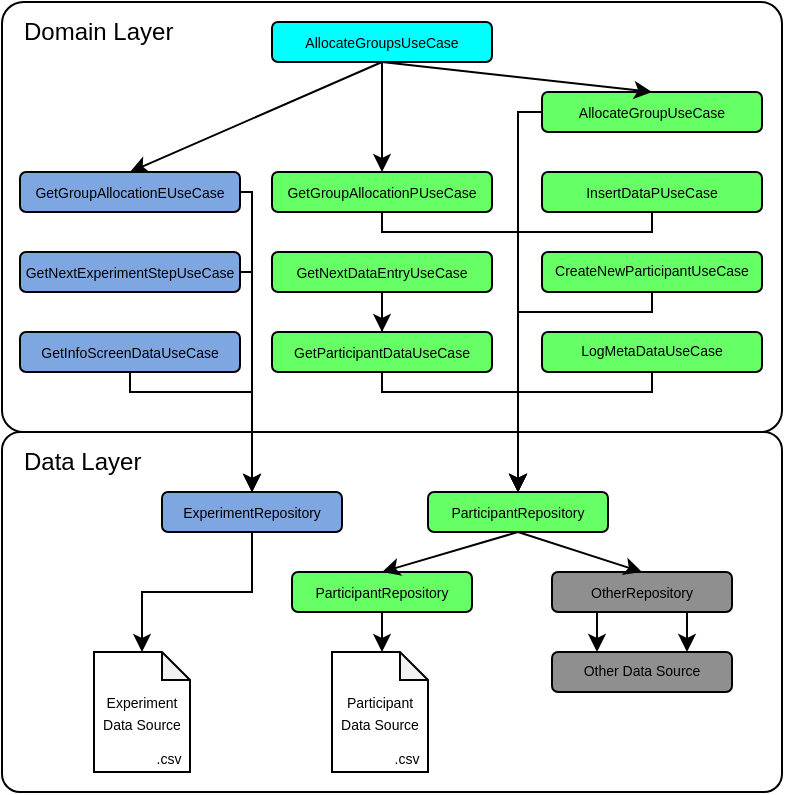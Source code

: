 <mxfile version="21.6.1" type="device">
  <diagram name="Page-1" id="OpWTwDbj9fGWJGAPWJQz">
    <mxGraphModel dx="980" dy="968" grid="1" gridSize="10" guides="1" tooltips="1" connect="1" arrows="1" fold="1" page="1" pageScale="1" pageWidth="390" pageHeight="400" math="0" shadow="0">
      <root>
        <mxCell id="0" />
        <mxCell id="1" parent="0" />
        <mxCell id="vBTqLdXRIyOvVhQML8VP-28" value="" style="rounded=1;whiteSpace=wrap;html=1;align=left;arcSize=5;" parent="1" vertex="1">
          <mxGeometry y="-400" width="390" height="215" as="geometry" />
        </mxCell>
        <mxCell id="BiqcfHCSWog3dznEfrMv-2" style="edgeStyle=orthogonalEdgeStyle;rounded=0;orthogonalLoop=1;jettySize=auto;html=1;entryX=0.5;entryY=0;entryDx=0;entryDy=0;" parent="1" source="BiqcfHCSWog3dznEfrMv-1" target="JxlkHMdp25saiBgIkoPC-2" edge="1">
          <mxGeometry relative="1" as="geometry">
            <Array as="points">
              <mxPoint x="258" y="-345" />
            </Array>
          </mxGeometry>
        </mxCell>
        <mxCell id="BiqcfHCSWog3dznEfrMv-1" value="&lt;p style=&quot;line-height: 70%;&quot;&gt;&lt;font style=&quot;font-size: 7px;&quot;&gt;AllocateGroupUseCase&lt;/font&gt;&lt;br&gt;&lt;/p&gt;" style="rounded=1;whiteSpace=wrap;html=1;fillColor=#66FF66;" parent="1" vertex="1">
          <mxGeometry x="270" y="-355" width="110" height="20" as="geometry" />
        </mxCell>
        <mxCell id="ATXnocJcbOEIk6kjFFpH-1" value="" style="rounded=1;whiteSpace=wrap;html=1;align=left;arcSize=5;" parent="1" vertex="1">
          <mxGeometry y="-185" width="390" height="180" as="geometry" />
        </mxCell>
        <mxCell id="vBTqLdXRIyOvVhQML8VP-19" style="edgeStyle=orthogonalEdgeStyle;rounded=0;orthogonalLoop=1;jettySize=auto;html=1;entryX=0.5;entryY=0;entryDx=0;entryDy=0;entryPerimeter=0;" parent="1" source="JxlkHMdp25saiBgIkoPC-1" target="vBTqLdXRIyOvVhQML8VP-18" edge="1">
          <mxGeometry relative="1" as="geometry" />
        </mxCell>
        <mxCell id="JxlkHMdp25saiBgIkoPC-1" value="&lt;p style=&quot;line-height: 70%;&quot;&gt;&lt;font style=&quot;font-size: 7px;&quot;&gt;ExperimentRepository&lt;/font&gt;&lt;/p&gt;" style="rounded=1;whiteSpace=wrap;html=1;fillColor=#7EA6E0;" parent="1" vertex="1">
          <mxGeometry x="80" y="-155" width="90" height="20" as="geometry" />
        </mxCell>
        <mxCell id="JxlkHMdp25saiBgIkoPC-2" value="&lt;p style=&quot;line-height: 70%;&quot;&gt;&lt;font style=&quot;font-size: 7px;&quot;&gt;ParticipantRepository&lt;/font&gt;&lt;/p&gt;" style="rounded=1;whiteSpace=wrap;html=1;fillColor=#66FF66;" parent="1" vertex="1">
          <mxGeometry x="213" y="-155" width="90" height="20" as="geometry" />
        </mxCell>
        <mxCell id="vBTqLdXRIyOvVhQML8VP-21" style="edgeStyle=orthogonalEdgeStyle;rounded=0;orthogonalLoop=1;jettySize=auto;html=1;entryX=0.5;entryY=0;entryDx=0;entryDy=0;entryPerimeter=0;" parent="1" source="JxlkHMdp25saiBgIkoPC-4" edge="1">
          <mxGeometry relative="1" as="geometry">
            <mxPoint x="190.0" y="-75" as="targetPoint" />
          </mxGeometry>
        </mxCell>
        <mxCell id="JxlkHMdp25saiBgIkoPC-4" value="&lt;p style=&quot;line-height: 70%;&quot;&gt;&lt;font style=&quot;font-size: 7px;&quot;&gt;ParticipantRepository&lt;/font&gt;&lt;/p&gt;" style="rounded=1;whiteSpace=wrap;html=1;fillColor=#66FF66;" parent="1" vertex="1">
          <mxGeometry x="145" y="-115" width="90" height="20" as="geometry" />
        </mxCell>
        <mxCell id="JxlkHMdp25saiBgIkoPC-5" value="&lt;p style=&quot;line-height: 70%;&quot;&gt;&lt;font style=&quot;font-size: 7px;&quot;&gt;OtherRepository&lt;/font&gt;&lt;/p&gt;" style="rounded=1;whiteSpace=wrap;html=1;fillColor=#8f8f8f;" parent="1" vertex="1">
          <mxGeometry x="275" y="-115" width="90" height="20" as="geometry" />
        </mxCell>
        <mxCell id="JxlkHMdp25saiBgIkoPC-7" value="&lt;p style=&quot;line-height: 70%; font-size: 7px;&quot;&gt;&lt;font style=&quot;font-size: 7px;&quot;&gt;Other Data Source&lt;/font&gt;&lt;/p&gt;" style="rounded=1;whiteSpace=wrap;html=1;fillColor=#8f8f8f;" parent="1" vertex="1">
          <mxGeometry x="275" y="-75" width="90" height="20" as="geometry" />
        </mxCell>
        <mxCell id="JxlkHMdp25saiBgIkoPC-11" value="" style="endArrow=classic;html=1;rounded=0;exitX=0.5;exitY=1;exitDx=0;exitDy=0;entryX=0.5;entryY=0;entryDx=0;entryDy=0;" parent="1" source="JxlkHMdp25saiBgIkoPC-2" target="JxlkHMdp25saiBgIkoPC-4" edge="1">
          <mxGeometry width="50" height="50" relative="1" as="geometry">
            <mxPoint x="108" y="-125" as="sourcePoint" />
            <mxPoint x="108" y="-90" as="targetPoint" />
          </mxGeometry>
        </mxCell>
        <mxCell id="JxlkHMdp25saiBgIkoPC-12" value="" style="endArrow=classic;html=1;rounded=0;entryX=0.5;entryY=0;entryDx=0;entryDy=0;exitX=0.5;exitY=1;exitDx=0;exitDy=0;" parent="1" source="JxlkHMdp25saiBgIkoPC-2" target="JxlkHMdp25saiBgIkoPC-5" edge="1">
          <mxGeometry width="50" height="50" relative="1" as="geometry">
            <mxPoint x="275" y="-135" as="sourcePoint" />
            <mxPoint x="220" y="-90" as="targetPoint" />
          </mxGeometry>
        </mxCell>
        <mxCell id="JxlkHMdp25saiBgIkoPC-15" value="" style="endArrow=classic;html=1;rounded=0;exitX=0.25;exitY=1;exitDx=0;exitDy=0;entryX=0.25;entryY=0;entryDx=0;entryDy=0;" parent="1" source="JxlkHMdp25saiBgIkoPC-5" target="JxlkHMdp25saiBgIkoPC-7" edge="1">
          <mxGeometry width="50" height="50" relative="1" as="geometry">
            <mxPoint x="248" y="-60" as="sourcePoint" />
            <mxPoint x="248" y="-25" as="targetPoint" />
          </mxGeometry>
        </mxCell>
        <mxCell id="JxlkHMdp25saiBgIkoPC-16" value="" style="endArrow=classic;html=1;rounded=0;exitX=0.75;exitY=1;exitDx=0;exitDy=0;entryX=0.75;entryY=0;entryDx=0;entryDy=0;" parent="1" source="JxlkHMdp25saiBgIkoPC-5" target="JxlkHMdp25saiBgIkoPC-7" edge="1">
          <mxGeometry width="50" height="50" relative="1" as="geometry">
            <mxPoint x="322" y="-60" as="sourcePoint" />
            <mxPoint x="322" y="-25" as="targetPoint" />
          </mxGeometry>
        </mxCell>
        <mxCell id="vBTqLdXRIyOvVhQML8VP-24" value="" style="group" parent="1" vertex="1" connectable="0">
          <mxGeometry x="46" y="-75" width="48" height="60" as="geometry" />
        </mxCell>
        <mxCell id="vBTqLdXRIyOvVhQML8VP-18" value="&lt;p style=&quot;line-height: 70%;&quot;&gt;&lt;span style=&quot;font-size: 7px; background-color: initial;&quot;&gt;Experiment Data Source&lt;/span&gt;&lt;br&gt;&lt;/p&gt;" style="shape=note;whiteSpace=wrap;html=1;backgroundOutline=1;darkOpacity=0.05;aspect=fixed;size=14;" parent="vBTqLdXRIyOvVhQML8VP-24" vertex="1">
          <mxGeometry width="48" height="60" as="geometry" />
        </mxCell>
        <mxCell id="vBTqLdXRIyOvVhQML8VP-22" value="&lt;font style=&quot;font-size: 7px;&quot;&gt;.csv&lt;/font&gt;" style="text;html=1;strokeColor=none;fillColor=none;align=center;verticalAlign=middle;whiteSpace=wrap;rounded=0;" parent="vBTqLdXRIyOvVhQML8VP-24" vertex="1">
          <mxGeometry x="28" y="47" width="19" height="10" as="geometry" />
        </mxCell>
        <mxCell id="vBTqLdXRIyOvVhQML8VP-25" value="" style="group" parent="1" vertex="1" connectable="0">
          <mxGeometry x="165" y="-75" width="48" height="60" as="geometry" />
        </mxCell>
        <mxCell id="vBTqLdXRIyOvVhQML8VP-26" value="&lt;p style=&quot;line-height: 70%;&quot;&gt;&lt;span style=&quot;font-size: 7px; background-color: initial;&quot;&gt;Participant Data Source&lt;/span&gt;&lt;br&gt;&lt;/p&gt;" style="shape=note;whiteSpace=wrap;html=1;backgroundOutline=1;darkOpacity=0.05;aspect=fixed;size=14;" parent="vBTqLdXRIyOvVhQML8VP-25" vertex="1">
          <mxGeometry width="48" height="60" as="geometry" />
        </mxCell>
        <mxCell id="vBTqLdXRIyOvVhQML8VP-27" value="&lt;font style=&quot;font-size: 7px;&quot;&gt;.csv&lt;/font&gt;" style="text;html=1;strokeColor=none;fillColor=none;align=center;verticalAlign=middle;whiteSpace=wrap;rounded=0;" parent="vBTqLdXRIyOvVhQML8VP-25" vertex="1">
          <mxGeometry x="28" y="47" width="19" height="10" as="geometry" />
        </mxCell>
        <mxCell id="vBTqLdXRIyOvVhQML8VP-107" style="edgeStyle=orthogonalEdgeStyle;rounded=0;orthogonalLoop=1;jettySize=auto;html=1;entryX=0.5;entryY=0;entryDx=0;entryDy=0;" parent="1" source="vBTqLdXRIyOvVhQML8VP-95" target="JxlkHMdp25saiBgIkoPC-2" edge="1">
          <mxGeometry relative="1" as="geometry">
            <Array as="points">
              <mxPoint x="190" y="-205" />
              <mxPoint x="258" y="-205" />
            </Array>
          </mxGeometry>
        </mxCell>
        <mxCell id="vBTqLdXRIyOvVhQML8VP-95" value="&lt;p style=&quot;line-height: 70%;&quot;&gt;&lt;font style=&quot;font-size: 7px;&quot;&gt;GetParticipantDataUseCase&lt;/font&gt;&lt;/p&gt;" style="rounded=1;whiteSpace=wrap;html=1;fillColor=#66FF66;" parent="1" vertex="1">
          <mxGeometry x="135" y="-235" width="110" height="20" as="geometry" />
        </mxCell>
        <mxCell id="vBTqLdXRIyOvVhQML8VP-111" style="edgeStyle=orthogonalEdgeStyle;rounded=0;orthogonalLoop=1;jettySize=auto;html=1;entryX=0.5;entryY=0;entryDx=0;entryDy=0;" parent="1" source="vBTqLdXRIyOvVhQML8VP-96" target="JxlkHMdp25saiBgIkoPC-2" edge="1">
          <mxGeometry relative="1" as="geometry">
            <Array as="points">
              <mxPoint x="190" y="-285" />
              <mxPoint x="258" y="-285" />
            </Array>
          </mxGeometry>
        </mxCell>
        <mxCell id="vBTqLdXRIyOvVhQML8VP-96" value="&lt;p style=&quot;line-height: 70%;&quot;&gt;&lt;font style=&quot;font-size: 7px;&quot;&gt;GetGroupAllocationPUseCase&lt;/font&gt;&lt;br&gt;&lt;/p&gt;" style="rounded=1;whiteSpace=wrap;html=1;fillColor=#66FF66;" parent="1" vertex="1">
          <mxGeometry x="135" y="-315" width="110" height="20" as="geometry" />
        </mxCell>
        <mxCell id="vBTqLdXRIyOvVhQML8VP-106" style="edgeStyle=orthogonalEdgeStyle;rounded=0;orthogonalLoop=1;jettySize=auto;html=1;entryX=0.5;entryY=0;entryDx=0;entryDy=0;" parent="1" source="vBTqLdXRIyOvVhQML8VP-99" target="JxlkHMdp25saiBgIkoPC-1" edge="1">
          <mxGeometry relative="1" as="geometry">
            <Array as="points">
              <mxPoint x="64" y="-205" />
              <mxPoint x="125" y="-205" />
            </Array>
          </mxGeometry>
        </mxCell>
        <mxCell id="vBTqLdXRIyOvVhQML8VP-99" value="&lt;p style=&quot;line-height: 70%;&quot;&gt;&lt;font style=&quot;font-size: 7px;&quot;&gt;GetInfoScreenDataUseCase&lt;/font&gt;&lt;br&gt;&lt;/p&gt;" style="rounded=1;whiteSpace=wrap;html=1;fillColor=#7EA6E0;" parent="1" vertex="1">
          <mxGeometry x="9" y="-235" width="110" height="20" as="geometry" />
        </mxCell>
        <mxCell id="vBTqLdXRIyOvVhQML8VP-109" style="edgeStyle=orthogonalEdgeStyle;rounded=0;orthogonalLoop=1;jettySize=auto;html=1;entryX=0.5;entryY=0;entryDx=0;entryDy=0;" parent="1" source="vBTqLdXRIyOvVhQML8VP-98" target="JxlkHMdp25saiBgIkoPC-2" edge="1">
          <mxGeometry relative="1" as="geometry">
            <Array as="points">
              <mxPoint x="325" y="-205" />
              <mxPoint x="258" y="-205" />
            </Array>
          </mxGeometry>
        </mxCell>
        <mxCell id="vBTqLdXRIyOvVhQML8VP-114" style="edgeStyle=orthogonalEdgeStyle;rounded=0;orthogonalLoop=1;jettySize=auto;html=1;entryX=0.5;entryY=0;entryDx=0;entryDy=0;" parent="1" source="vBTqLdXRIyOvVhQML8VP-100" target="JxlkHMdp25saiBgIkoPC-2" edge="1">
          <mxGeometry relative="1" as="geometry">
            <Array as="points">
              <mxPoint x="325" y="-245" />
              <mxPoint x="258" y="-245" />
            </Array>
          </mxGeometry>
        </mxCell>
        <mxCell id="vBTqLdXRIyOvVhQML8VP-100" value="&lt;p style=&quot;line-height: 70%; font-size: 7px;&quot;&gt;CreateNewParticipantUseCase&lt;br&gt;&lt;/p&gt;" style="rounded=1;whiteSpace=wrap;html=1;fillColor=#66FF66;" parent="1" vertex="1">
          <mxGeometry x="270" y="-275" width="110" height="20" as="geometry" />
        </mxCell>
        <mxCell id="vBTqLdXRIyOvVhQML8VP-112" style="edgeStyle=orthogonalEdgeStyle;rounded=0;orthogonalLoop=1;jettySize=auto;html=1;entryX=0.5;entryY=0;entryDx=0;entryDy=0;" parent="1" source="vBTqLdXRIyOvVhQML8VP-101" target="vBTqLdXRIyOvVhQML8VP-95" edge="1">
          <mxGeometry relative="1" as="geometry" />
        </mxCell>
        <mxCell id="vBTqLdXRIyOvVhQML8VP-101" value="&lt;p style=&quot;line-height: 70%;&quot;&gt;&lt;font style=&quot;font-size: 7px;&quot;&gt;GetNextDataEntryUseCase&lt;/font&gt;&lt;/p&gt;" style="rounded=1;whiteSpace=wrap;html=1;fillColor=#66FF66;" parent="1" vertex="1">
          <mxGeometry x="135" y="-275" width="110" height="20" as="geometry" />
        </mxCell>
        <mxCell id="vBTqLdXRIyOvVhQML8VP-115" style="edgeStyle=orthogonalEdgeStyle;rounded=0;orthogonalLoop=1;jettySize=auto;html=1;entryX=0.5;entryY=0;entryDx=0;entryDy=0;" parent="1" source="vBTqLdXRIyOvVhQML8VP-103" target="JxlkHMdp25saiBgIkoPC-2" edge="1">
          <mxGeometry relative="1" as="geometry">
            <Array as="points">
              <mxPoint x="325" y="-285" />
              <mxPoint x="258" y="-285" />
            </Array>
          </mxGeometry>
        </mxCell>
        <mxCell id="vBTqLdXRIyOvVhQML8VP-103" value="&lt;p style=&quot;line-height: 70%;&quot;&gt;&lt;font style=&quot;font-size: 7px;&quot;&gt;InsertDataPUseCase&lt;/font&gt;&lt;br&gt;&lt;/p&gt;" style="rounded=1;whiteSpace=wrap;html=1;fillColor=#66FF66;" parent="1" vertex="1">
          <mxGeometry x="270" y="-315" width="110" height="20" as="geometry" />
        </mxCell>
        <mxCell id="vBTqLdXRIyOvVhQML8VP-110" style="edgeStyle=orthogonalEdgeStyle;rounded=0;orthogonalLoop=1;jettySize=auto;html=1;" parent="1" source="vBTqLdXRIyOvVhQML8VP-104" target="JxlkHMdp25saiBgIkoPC-1" edge="1">
          <mxGeometry relative="1" as="geometry">
            <Array as="points">
              <mxPoint x="125" y="-305" />
            </Array>
          </mxGeometry>
        </mxCell>
        <mxCell id="vBTqLdXRIyOvVhQML8VP-104" value="&lt;p style=&quot;line-height: 70%;&quot;&gt;&lt;font style=&quot;font-size: 7px;&quot;&gt;GetGroupAllocationEUseCase&lt;/font&gt;&lt;br&gt;&lt;/p&gt;" style="rounded=1;whiteSpace=wrap;html=1;fillColor=#7EA6E0;" parent="1" vertex="1">
          <mxGeometry x="9" y="-315" width="110" height="20" as="geometry" />
        </mxCell>
        <mxCell id="vBTqLdXRIyOvVhQML8VP-98" value="&lt;p style=&quot;line-height: 70%; font-size: 7px;&quot;&gt;LogMetaDataUseCase&lt;br&gt;&lt;/p&gt;" style="rounded=1;whiteSpace=wrap;html=1;fillColor=#66FF66;" parent="1" vertex="1">
          <mxGeometry x="270" y="-235" width="110" height="20" as="geometry" />
        </mxCell>
        <mxCell id="S7ZbhNdXn-A5gybht8wA-1" value="&lt;p style=&quot;line-height: 70%;&quot;&gt;&lt;span style=&quot;font-size: 7px;&quot;&gt;AllocateGroupsUseCase&lt;/span&gt;&lt;/p&gt;" style="rounded=1;whiteSpace=wrap;html=1;fillColor=#00FFFF;" parent="1" vertex="1">
          <mxGeometry x="135" y="-390" width="110" height="20" as="geometry" />
        </mxCell>
        <mxCell id="CExmouOxwxJyfWh-y4l--4" value="" style="endArrow=classic;html=1;rounded=0;exitX=0.5;exitY=1;exitDx=0;exitDy=0;entryX=0.5;entryY=0;entryDx=0;entryDy=0;" parent="1" source="S7ZbhNdXn-A5gybht8wA-1" target="BiqcfHCSWog3dznEfrMv-1" edge="1">
          <mxGeometry width="50" height="50" relative="1" as="geometry">
            <mxPoint x="340" y="-355" as="sourcePoint" />
            <mxPoint x="390" y="-405" as="targetPoint" />
          </mxGeometry>
        </mxCell>
        <mxCell id="CExmouOxwxJyfWh-y4l--5" value="" style="endArrow=classic;html=1;rounded=0;exitX=0.5;exitY=1;exitDx=0;exitDy=0;entryX=0.5;entryY=0;entryDx=0;entryDy=0;" parent="1" source="S7ZbhNdXn-A5gybht8wA-1" target="vBTqLdXRIyOvVhQML8VP-96" edge="1">
          <mxGeometry width="50" height="50" relative="1" as="geometry">
            <mxPoint x="268" y="-325" as="sourcePoint" />
            <mxPoint x="335" y="-305" as="targetPoint" />
          </mxGeometry>
        </mxCell>
        <mxCell id="CExmouOxwxJyfWh-y4l--7" value="" style="endArrow=classic;html=1;rounded=0;exitX=0.5;exitY=1;exitDx=0;exitDy=0;entryX=0.5;entryY=0;entryDx=0;entryDy=0;" parent="1" source="S7ZbhNdXn-A5gybht8wA-1" target="vBTqLdXRIyOvVhQML8VP-104" edge="1">
          <mxGeometry width="50" height="50" relative="1" as="geometry">
            <mxPoint x="268" y="-325" as="sourcePoint" />
            <mxPoint x="200" y="-305" as="targetPoint" />
          </mxGeometry>
        </mxCell>
        <mxCell id="BiqcfHCSWog3dznEfrMv-4" value="Domain Layer" style="text;html=1;strokeColor=none;fillColor=none;align=left;verticalAlign=middle;whiteSpace=wrap;rounded=0;" parent="1" vertex="1">
          <mxGeometry x="9" y="-400" width="110" height="30" as="geometry" />
        </mxCell>
        <mxCell id="BiqcfHCSWog3dznEfrMv-5" value="Data Layer" style="text;html=1;strokeColor=none;fillColor=none;align=left;verticalAlign=middle;whiteSpace=wrap;rounded=0;" parent="1" vertex="1">
          <mxGeometry x="9" y="-185" width="110" height="30" as="geometry" />
        </mxCell>
        <mxCell id="IPze_3sE19fh0A5-yl63-3" style="edgeStyle=orthogonalEdgeStyle;rounded=0;orthogonalLoop=1;jettySize=auto;html=1;entryX=0.5;entryY=0;entryDx=0;entryDy=0;" parent="1" source="IPze_3sE19fh0A5-yl63-1" target="JxlkHMdp25saiBgIkoPC-1" edge="1">
          <mxGeometry relative="1" as="geometry">
            <Array as="points">
              <mxPoint x="125" y="-265" />
            </Array>
          </mxGeometry>
        </mxCell>
        <mxCell id="IPze_3sE19fh0A5-yl63-1" value="&lt;p style=&quot;line-height: 70%;&quot;&gt;&lt;font style=&quot;font-size: 7px;&quot;&gt;GetNextExperimentStepUseCase&lt;/font&gt;&lt;br&gt;&lt;/p&gt;" style="rounded=1;whiteSpace=wrap;html=1;fillColor=#7EA6E0;" parent="1" vertex="1">
          <mxGeometry x="9" y="-275" width="110" height="20" as="geometry" />
        </mxCell>
      </root>
    </mxGraphModel>
  </diagram>
</mxfile>

